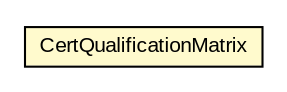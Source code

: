#!/usr/local/bin/dot
#
# Class diagram 
# Generated by UMLGraph version R5_6-24-gf6e263 (http://www.umlgraph.org/)
#

digraph G {
	edge [fontname="arial",fontsize=10,labelfontname="arial",labelfontsize=10];
	node [fontname="arial",fontsize=10,shape=plaintext];
	nodesep=0.25;
	ranksep=0.5;
	// eu.europa.esig.dss.validation.process.qualification.certificate.CertQualificationMatrix
	c215746 [label=<<table title="eu.europa.esig.dss.validation.process.qualification.certificate.CertQualificationMatrix" border="0" cellborder="1" cellspacing="0" cellpadding="2" port="p" bgcolor="lemonChiffon" href="./CertQualificationMatrix.html">
		<tr><td><table border="0" cellspacing="0" cellpadding="1">
<tr><td align="center" balign="center"> CertQualificationMatrix </td></tr>
		</table></td></tr>
		</table>>, URL="./CertQualificationMatrix.html", fontname="arial", fontcolor="black", fontsize=10.0];
}

